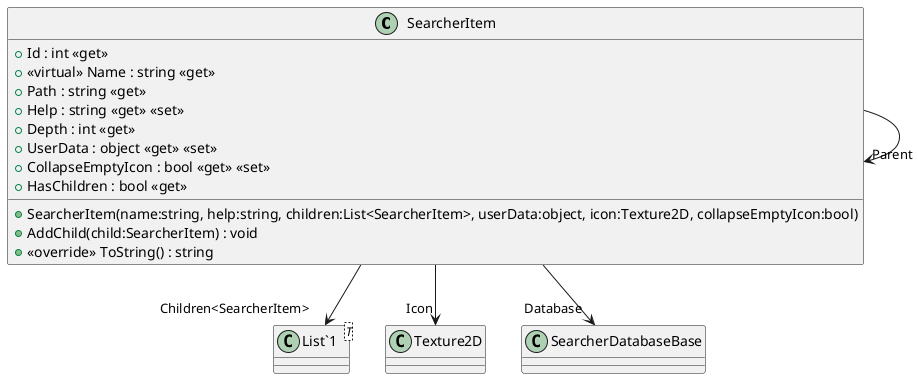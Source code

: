 @startuml
class SearcherItem {
    + Id : int <<get>>
    + <<virtual>> Name : string <<get>>
    + Path : string <<get>>
    + Help : string <<get>> <<set>>
    + Depth : int <<get>>
    + UserData : object <<get>> <<set>>
    + CollapseEmptyIcon : bool <<get>> <<set>>
    + HasChildren : bool <<get>>
    + SearcherItem(name:string, help:string, children:List<SearcherItem>, userData:object, icon:Texture2D, collapseEmptyIcon:bool)
    + AddChild(child:SearcherItem) : void
    + <<override>> ToString() : string
}
class "List`1"<T> {
}
SearcherItem --> "Icon" Texture2D
SearcherItem --> "Parent" SearcherItem
SearcherItem --> "Database" SearcherDatabaseBase
SearcherItem --> "Children<SearcherItem>" "List`1"
@enduml
